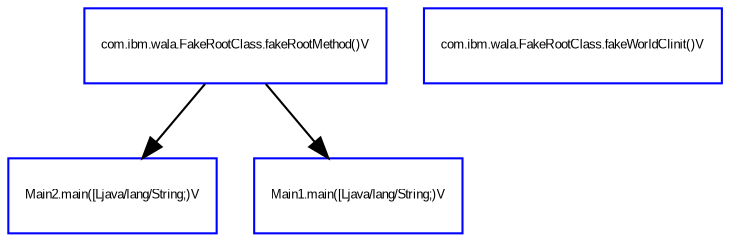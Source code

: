 digraph "DirectedGraph" {
graph [concentrate = true];center=true;fontsize=6;node [ color=blue,shape="box"fontsize=6,fontcolor=black,fontname=Arial];edge [ color=black,fontsize=6,fontcolor=black,fontname=Arial]; 
   "com.ibm.wala.FakeRootClass.fakeRootMethod()V" [ label="com.ibm.wala.FakeRootClass.fakeRootMethod()V"]
   "com.ibm.wala.FakeRootClass.fakeWorldClinit()V" [ label="com.ibm.wala.FakeRootClass.fakeWorldClinit()V"]
   "Main2.main([Ljava/lang/String;)V" [ label="Main2.main([Ljava/lang/String;)V"]
   "Main1.main([Ljava/lang/String;)V" [ label="Main1.main([Ljava/lang/String;)V"]
 "com.ibm.wala.FakeRootClass.fakeRootMethod()V" -> "Main2.main([Ljava/lang/String;)V" 
 "com.ibm.wala.FakeRootClass.fakeRootMethod()V" -> "Main1.main([Ljava/lang/String;)V" 

}